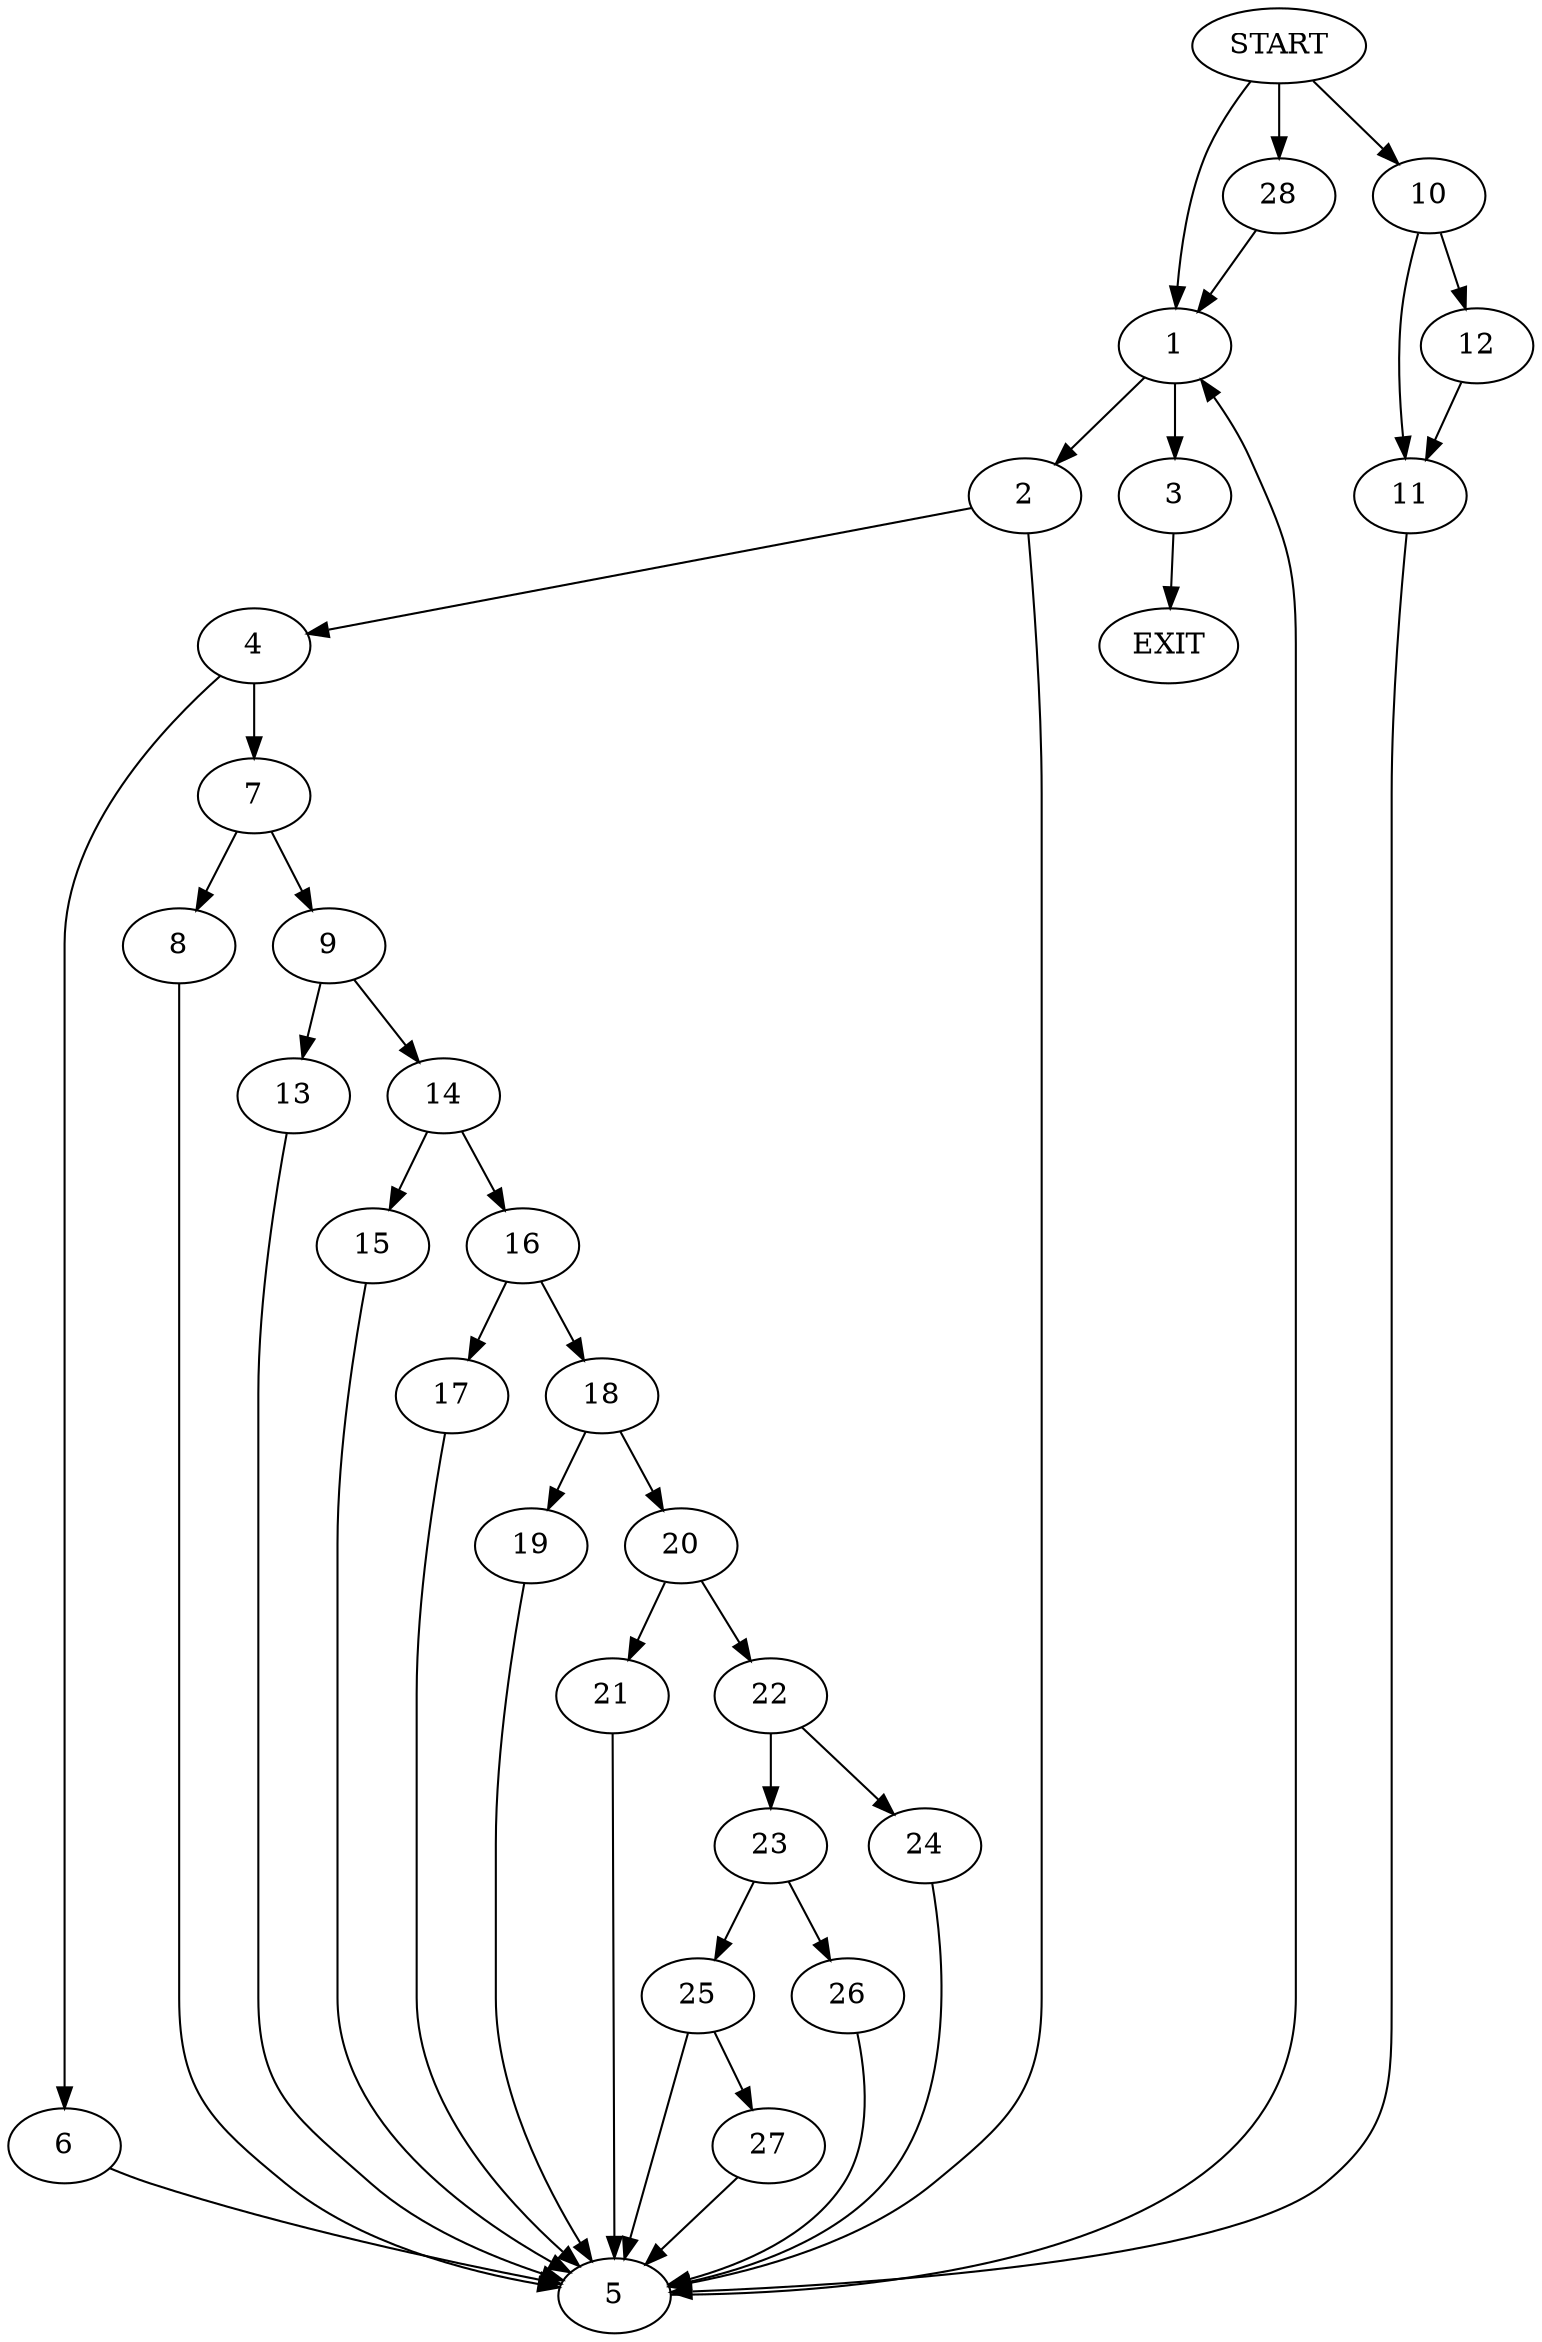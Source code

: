 digraph {
0 [label="START"]
29 [label="EXIT"]
0 -> 1
1 -> 2
1 -> 3
2 -> 4
2 -> 5
3 -> 29
5 -> 1
4 -> 6
4 -> 7
6 -> 5
7 -> 8
7 -> 9
0 -> 10
10 -> 11
10 -> 12
12 -> 11
11 -> 5
9 -> 13
9 -> 14
8 -> 5
13 -> 5
14 -> 15
14 -> 16
15 -> 5
16 -> 17
16 -> 18
18 -> 19
18 -> 20
17 -> 5
20 -> 21
20 -> 22
19 -> 5
22 -> 23
22 -> 24
21 -> 5
24 -> 5
23 -> 25
23 -> 26
26 -> 5
25 -> 5
25 -> 27
27 -> 5
0 -> 28
28 -> 1
}
